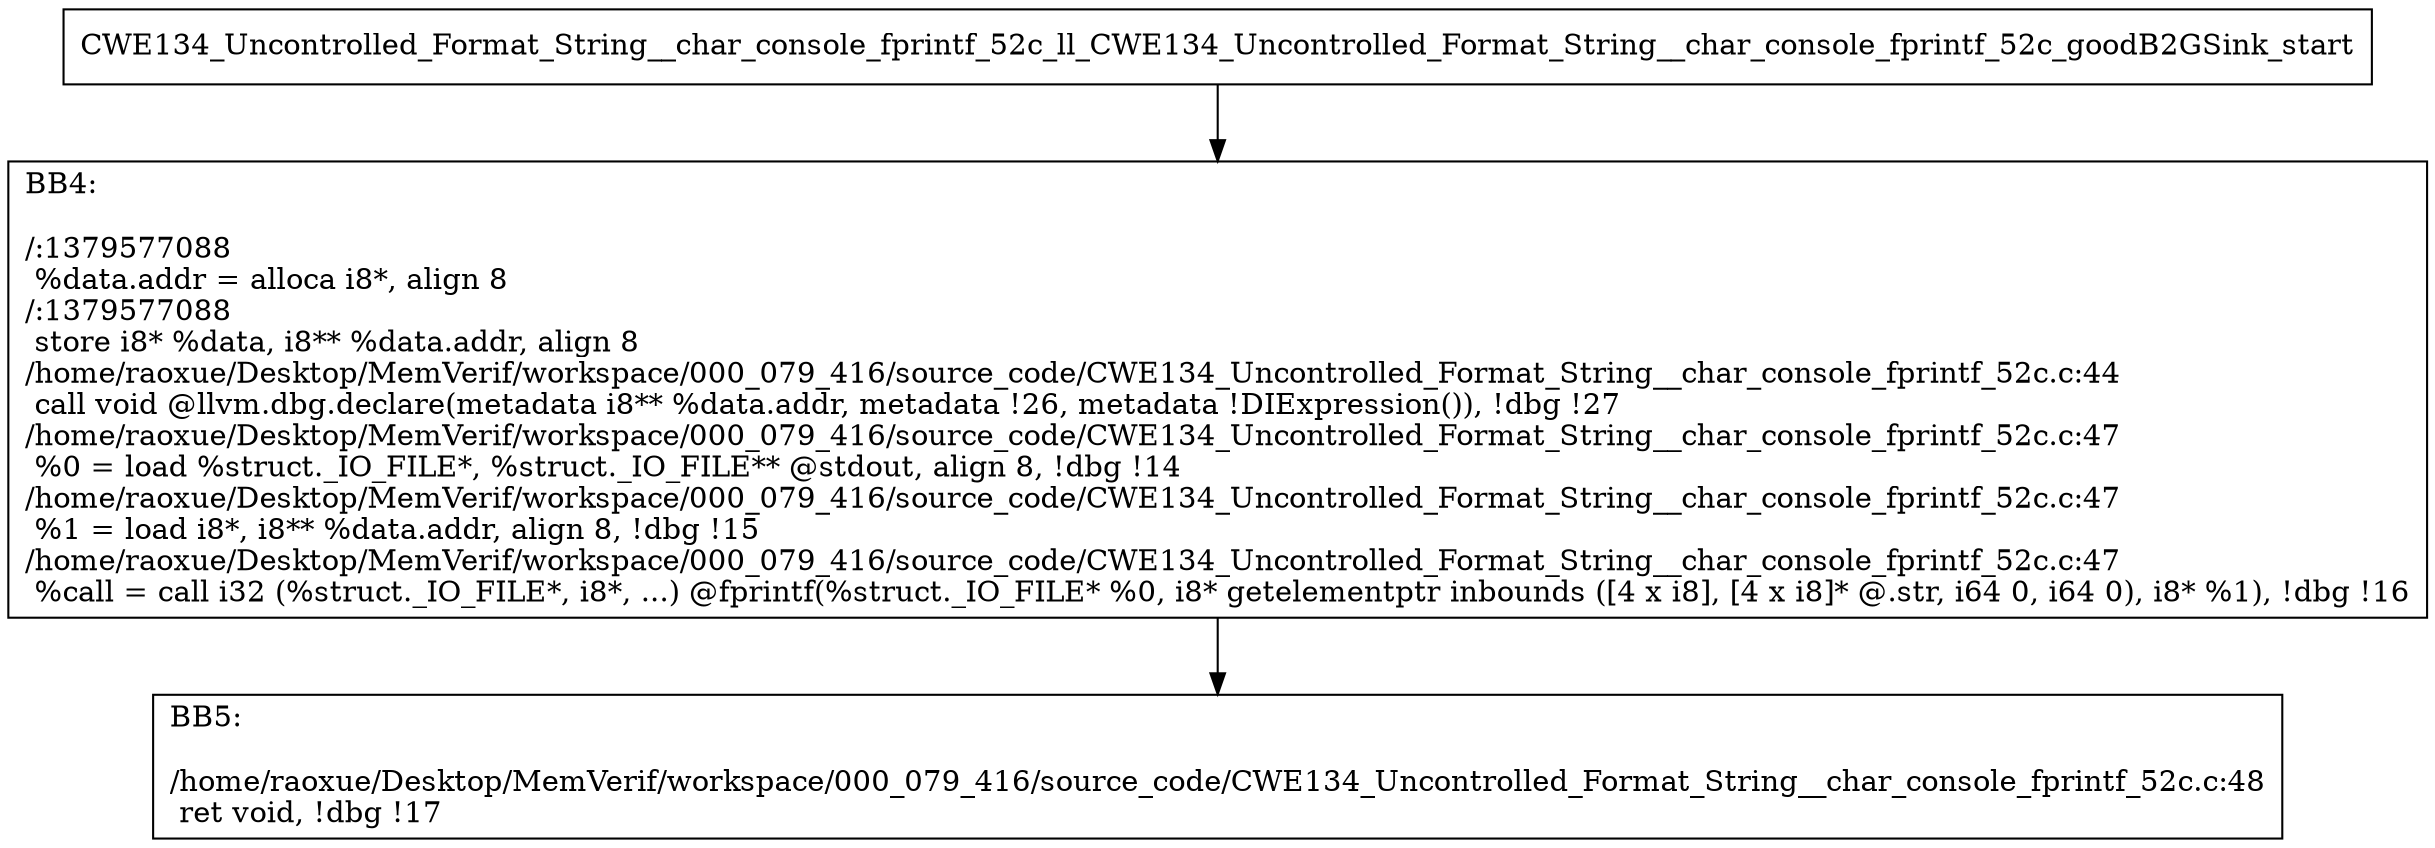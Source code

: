 digraph "CFG for'CWE134_Uncontrolled_Format_String__char_console_fprintf_52c_ll_CWE134_Uncontrolled_Format_String__char_console_fprintf_52c_goodB2GSink' function" {
	BBCWE134_Uncontrolled_Format_String__char_console_fprintf_52c_ll_CWE134_Uncontrolled_Format_String__char_console_fprintf_52c_goodB2GSink_start[shape=record,label="{CWE134_Uncontrolled_Format_String__char_console_fprintf_52c_ll_CWE134_Uncontrolled_Format_String__char_console_fprintf_52c_goodB2GSink_start}"];
	BBCWE134_Uncontrolled_Format_String__char_console_fprintf_52c_ll_CWE134_Uncontrolled_Format_String__char_console_fprintf_52c_goodB2GSink_start-> CWE134_Uncontrolled_Format_String__char_console_fprintf_52c_ll_CWE134_Uncontrolled_Format_String__char_console_fprintf_52c_goodB2GSinkBB4;
	CWE134_Uncontrolled_Format_String__char_console_fprintf_52c_ll_CWE134_Uncontrolled_Format_String__char_console_fprintf_52c_goodB2GSinkBB4 [shape=record, label="{BB4:\l\l/:1379577088\l
  %data.addr = alloca i8*, align 8\l
/:1379577088\l
  store i8* %data, i8** %data.addr, align 8\l
/home/raoxue/Desktop/MemVerif/workspace/000_079_416/source_code/CWE134_Uncontrolled_Format_String__char_console_fprintf_52c.c:44\l
  call void @llvm.dbg.declare(metadata i8** %data.addr, metadata !26, metadata !DIExpression()), !dbg !27\l
/home/raoxue/Desktop/MemVerif/workspace/000_079_416/source_code/CWE134_Uncontrolled_Format_String__char_console_fprintf_52c.c:47\l
  %0 = load %struct._IO_FILE*, %struct._IO_FILE** @stdout, align 8, !dbg !14\l
/home/raoxue/Desktop/MemVerif/workspace/000_079_416/source_code/CWE134_Uncontrolled_Format_String__char_console_fprintf_52c.c:47\l
  %1 = load i8*, i8** %data.addr, align 8, !dbg !15\l
/home/raoxue/Desktop/MemVerif/workspace/000_079_416/source_code/CWE134_Uncontrolled_Format_String__char_console_fprintf_52c.c:47\l
  %call = call i32 (%struct._IO_FILE*, i8*, ...) @fprintf(%struct._IO_FILE* %0, i8* getelementptr inbounds ([4 x i8], [4 x i8]* @.str, i64 0, i64 0), i8* %1), !dbg !16\l
}"];
	CWE134_Uncontrolled_Format_String__char_console_fprintf_52c_ll_CWE134_Uncontrolled_Format_String__char_console_fprintf_52c_goodB2GSinkBB4-> CWE134_Uncontrolled_Format_String__char_console_fprintf_52c_ll_CWE134_Uncontrolled_Format_String__char_console_fprintf_52c_goodB2GSinkBB5;
	CWE134_Uncontrolled_Format_String__char_console_fprintf_52c_ll_CWE134_Uncontrolled_Format_String__char_console_fprintf_52c_goodB2GSinkBB5 [shape=record, label="{BB5:\l\l/home/raoxue/Desktop/MemVerif/workspace/000_079_416/source_code/CWE134_Uncontrolled_Format_String__char_console_fprintf_52c.c:48\l
  ret void, !dbg !17\l
}"];
}
